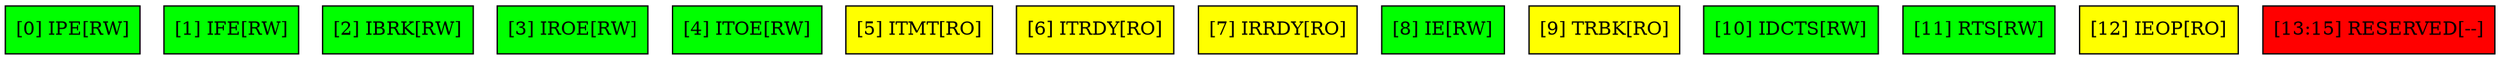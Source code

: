 digraph control{
node [shape = "record" 
 style="filled" ];
node0 [ label = "[0] IPE[RW]"
 fillcolor = "green"];
node1 [ label = "[1] IFE[RW]"
 fillcolor = "green"];
node2 [ label = "[2] IBRK[RW]"
 fillcolor = "green"];
node3 [ label = "[3] IROE[RW]"
 fillcolor = "green"];
node4 [ label = "[4] ITOE[RW]"
 fillcolor = "green"];
node5 [ label = "[5] ITMT[RO]"
 fillcolor = "yellow"];
node6 [ label = "[6] ITRDY[RO]"
 fillcolor = "yellow"];
node7 [ label = "[7] IRRDY[RO]"
 fillcolor = "yellow"];
node8 [ label = "[8] IE[RW]"
 fillcolor = "green"];
node9 [ label = "[9] TRBK[RO]"
 fillcolor = "yellow"];
node10 [ label = "[10] IDCTS[RW]"
 fillcolor = "green"];
node11 [ label = "[11] RTS[RW]"
 fillcolor = "green"];
node12 [ label = "[12] IEOP[RO]"
 fillcolor = "yellow"];
node13 [ label = "[13:15] RESERVED[--]"
 fillcolor = "red"];
}